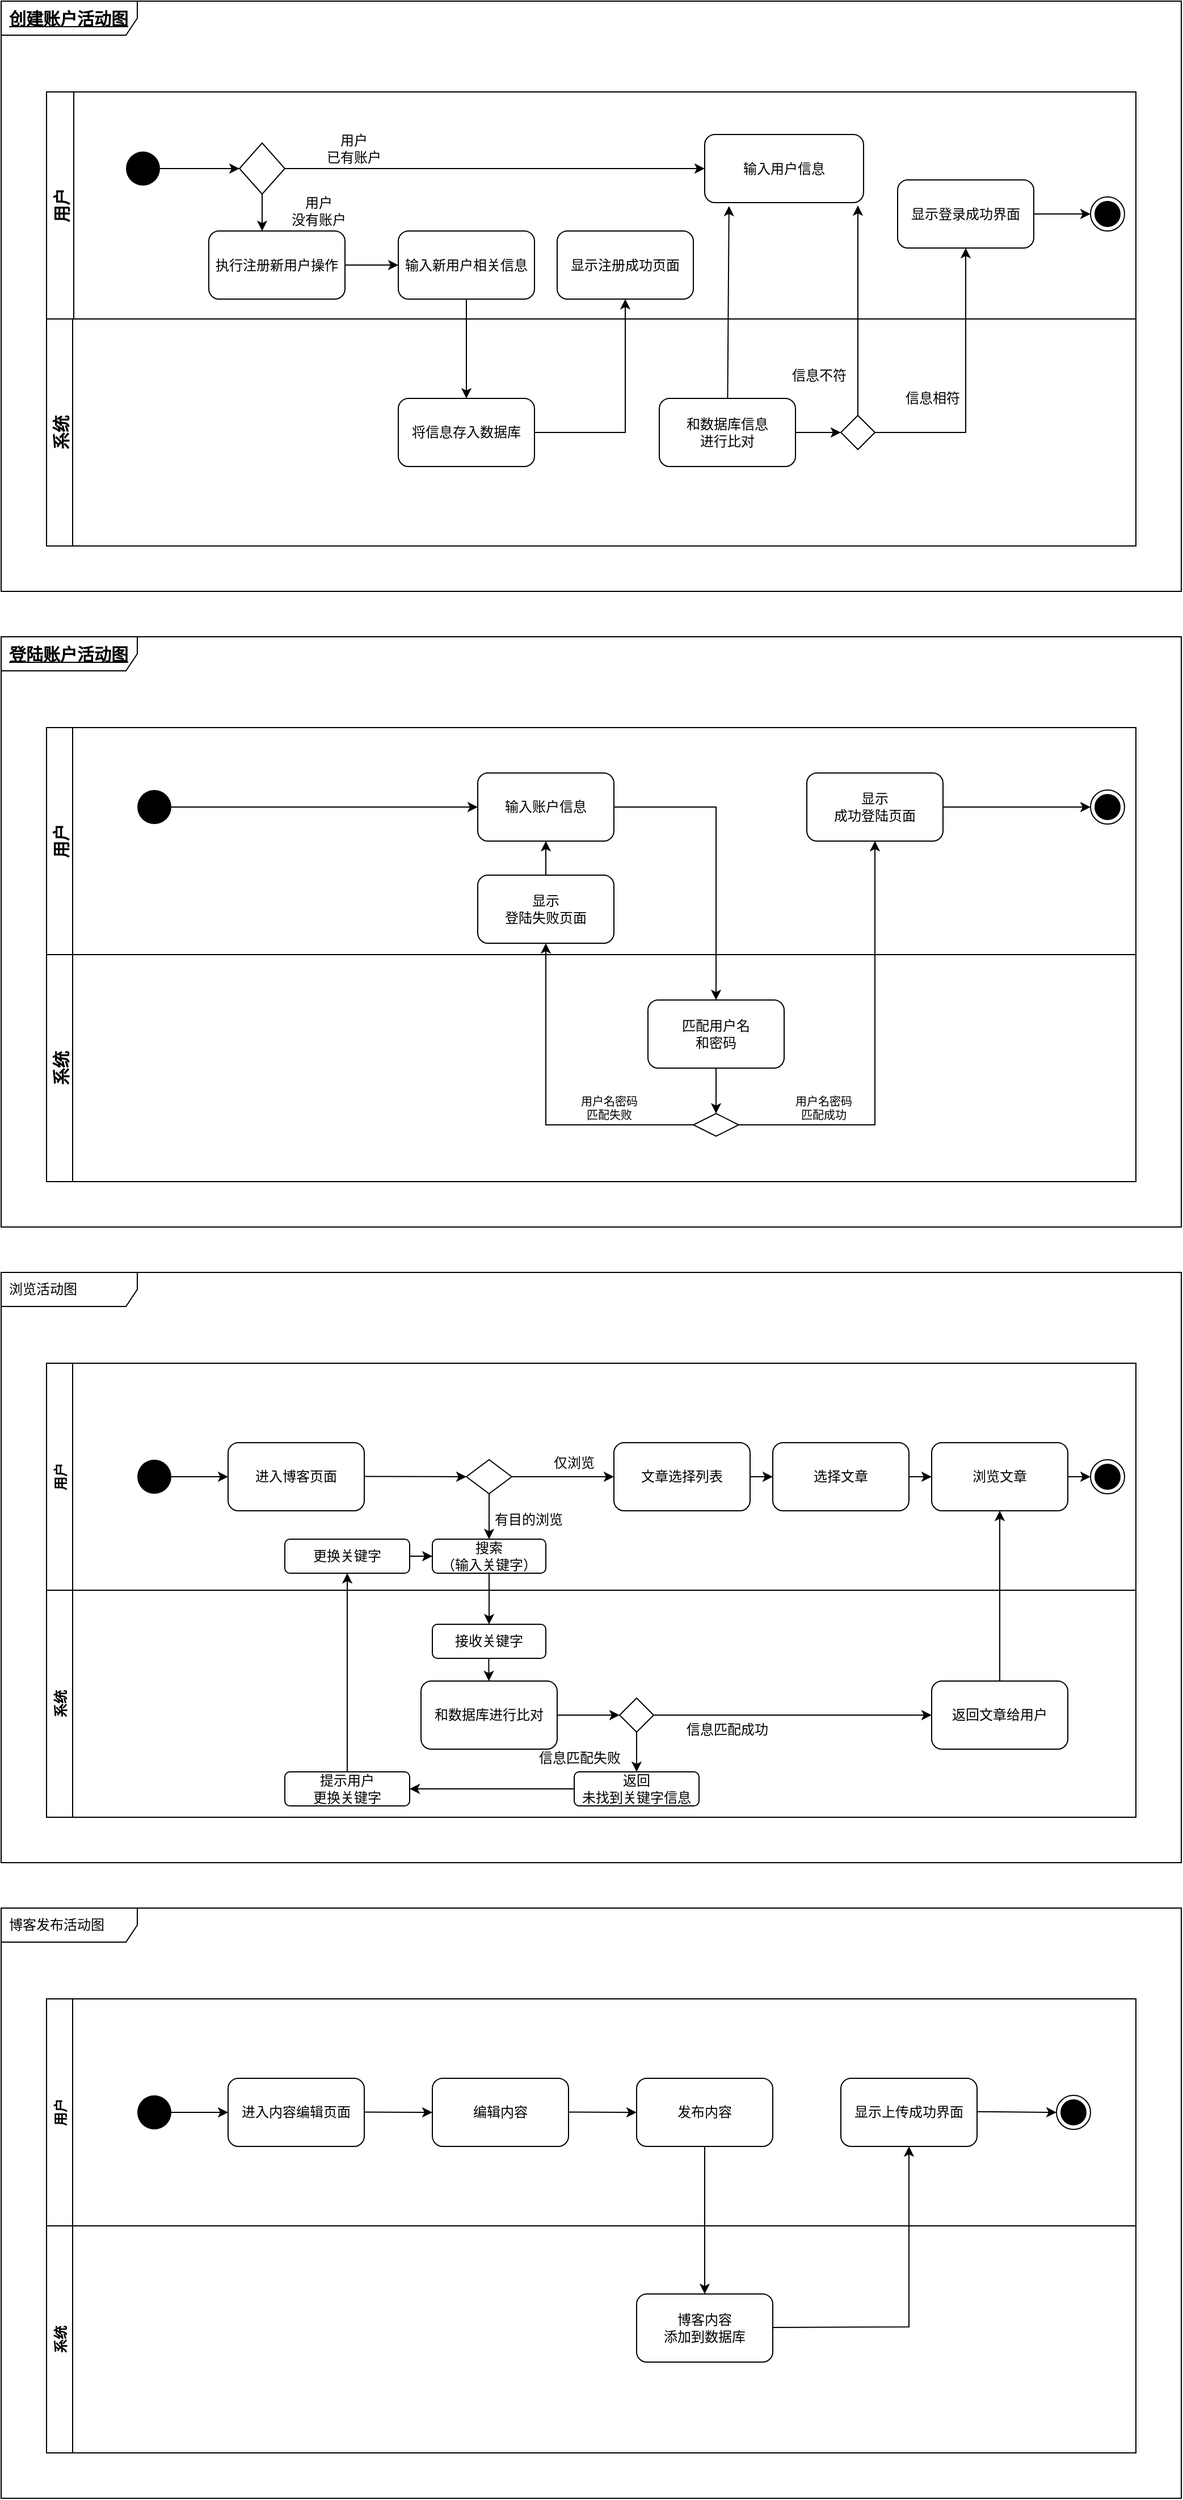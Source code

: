 <mxfile version="18.0.7" type="device" pages="2"><diagram id="VyOUuFxo-4NVgqY9Qghv" name="Page-1"><mxGraphModel dx="209" dy="1901" grid="1" gridSize="10" guides="1" tooltips="1" connect="1" arrows="1" fold="1" page="1" pageScale="1" pageWidth="850" pageHeight="1100" math="0" shadow="0"><root><mxCell id="0"/><mxCell id="1" parent="0"/><mxCell id="5uQV9UeN7LHkwGVn9AdT-33" value="浏览活动图" style="shape=umlFrame;whiteSpace=wrap;html=1;width=120;height=30;boundedLbl=1;verticalAlign=middle;align=left;spacingLeft=5;" parent="1" vertex="1"><mxGeometry x="1120" y="1080" width="1040" height="520" as="geometry"/></mxCell><mxCell id="mzjbOrU-5TcgiReOGmap-36" value="&lt;span style=&quot;font-weight: 700; text-align: center; text-decoration-line: underline;&quot;&gt;登陆账户活动图&lt;/span&gt;" style="shape=umlFrame;whiteSpace=wrap;html=1;width=120;height=30;boundedLbl=1;verticalAlign=middle;align=left;spacingLeft=5;fontSize=15;fillColor=none;" parent="1" vertex="1"><mxGeometry x="1120" y="520" width="1040" height="520" as="geometry"/></mxCell><mxCell id="mzjbOrU-5TcgiReOGmap-33" value="&lt;span style=&quot;font-weight: 700; text-align: center; text-decoration-line: underline;&quot;&gt;创建账户活动图&lt;/span&gt;" style="shape=umlFrame;whiteSpace=wrap;html=1;width=120;height=30;boundedLbl=1;verticalAlign=middle;align=left;spacingLeft=5;fontSize=15;fillColor=none;" parent="1" vertex="1"><mxGeometry x="1120" y="-40" width="1040" height="520" as="geometry"/></mxCell><mxCell id="5uQV9UeN7LHkwGVn9AdT-32" value="博客发布活动图" style="shape=umlFrame;whiteSpace=wrap;html=1;width=120;height=30;boundedLbl=1;verticalAlign=middle;align=left;spacingLeft=5;" parent="1" vertex="1"><mxGeometry x="1120" y="1640" width="1040" height="520" as="geometry"/></mxCell><mxCell id="5uQV9UeN7LHkwGVn9AdT-8" value="用户" style="swimlane;horizontal=0;" parent="1" vertex="1"><mxGeometry x="1160" y="1720" width="960" height="200" as="geometry"/></mxCell><mxCell id="5uQV9UeN7LHkwGVn9AdT-9" value="" style="ellipse;fillColor=#000000;strokeColor=none;" parent="5uQV9UeN7LHkwGVn9AdT-8" vertex="1"><mxGeometry x="80" y="85" width="30" height="30" as="geometry"/></mxCell><mxCell id="5uQV9UeN7LHkwGVn9AdT-14" value="进入内容编辑页面" style="rounded=1;whiteSpace=wrap;html=1;" parent="5uQV9UeN7LHkwGVn9AdT-8" vertex="1"><mxGeometry x="160" y="70" width="120" height="60" as="geometry"/></mxCell><mxCell id="5uQV9UeN7LHkwGVn9AdT-15" value="编辑内容&lt;span style=&quot;color: rgba(0, 0, 0, 0); font-family: monospace; font-size: 0px; text-align: start;&quot;&gt;%3CmxGraphModel%3E%3Croot%3E%3CmxCell%20id%3D%220%22%2F%3E%3CmxCell%20id%3D%221%22%20parent%3D%220%22%2F%3E%3CmxCell%20id%3D%222%22%20value%3D%22%E8%BF%9B%E5%85%A5%E7%BC%96%E8%BE%91%E9%A1%B5%E9%9D%A2%22%20style%3D%22rounded%3D1%3BwhiteSpace%3Dwrap%3Bhtml%3D1%3B%22%20vertex%3D%221%22%20parent%3D%221%22%3E%3CmxGeometry%20x%3D%22240%22%20y%3D%22270%22%20width%3D%22120%22%20height%3D%2260%22%20as%3D%22geometry%22%2F%3E%3C%2FmxCell%3E%3C%2Froot%3E%3C%2FmxGraphModel%3E&lt;/span&gt;" style="rounded=1;whiteSpace=wrap;html=1;" parent="5uQV9UeN7LHkwGVn9AdT-8" vertex="1"><mxGeometry x="340" y="70" width="120" height="60" as="geometry"/></mxCell><mxCell id="5uQV9UeN7LHkwGVn9AdT-16" value="发布内容" style="rounded=1;whiteSpace=wrap;html=1;" parent="5uQV9UeN7LHkwGVn9AdT-8" vertex="1"><mxGeometry x="520" y="70" width="120" height="60" as="geometry"/></mxCell><mxCell id="5uQV9UeN7LHkwGVn9AdT-18" value="显示上传成功界面" style="rounded=1;whiteSpace=wrap;html=1;" parent="5uQV9UeN7LHkwGVn9AdT-8" vertex="1"><mxGeometry x="700" y="70" width="120" height="60" as="geometry"/></mxCell><mxCell id="5uQV9UeN7LHkwGVn9AdT-21" value="" style="endArrow=classic;html=1;rounded=0;exitX=1;exitY=0.5;exitDx=0;exitDy=0;entryX=0;entryY=0.5;entryDx=0;entryDy=0;" parent="5uQV9UeN7LHkwGVn9AdT-8" target="5uQV9UeN7LHkwGVn9AdT-15" edge="1"><mxGeometry width="50" height="50" relative="1" as="geometry"><mxPoint x="280" y="99.76" as="sourcePoint"/><mxPoint x="330" y="99.76" as="targetPoint"/></mxGeometry></mxCell><mxCell id="5uQV9UeN7LHkwGVn9AdT-23" value="" style="endArrow=classic;html=1;rounded=0;exitX=1;exitY=0.5;exitDx=0;exitDy=0;entryX=0;entryY=0.5;entryDx=0;entryDy=0;" parent="5uQV9UeN7LHkwGVn9AdT-8" target="5uQV9UeN7LHkwGVn9AdT-16" edge="1"><mxGeometry width="50" height="50" relative="1" as="geometry"><mxPoint x="460" y="99.76" as="sourcePoint"/><mxPoint x="510" y="99.76" as="targetPoint"/></mxGeometry></mxCell><mxCell id="5uQV9UeN7LHkwGVn9AdT-27" value="" style="ellipse;html=1;shape=endState;fillColor=#000000;strokeColor=#000000;" parent="5uQV9UeN7LHkwGVn9AdT-8" vertex="1"><mxGeometry x="890" y="85" width="30" height="30" as="geometry"/></mxCell><mxCell id="5uQV9UeN7LHkwGVn9AdT-28" value="" style="endArrow=classic;html=1;rounded=0;exitX=1;exitY=0.5;exitDx=0;exitDy=0;entryX=0;entryY=0.5;entryDx=0;entryDy=0;" parent="5uQV9UeN7LHkwGVn9AdT-8" target="5uQV9UeN7LHkwGVn9AdT-27" edge="1"><mxGeometry width="50" height="50" relative="1" as="geometry"><mxPoint x="820" y="99.33" as="sourcePoint"/><mxPoint x="880" y="99.57" as="targetPoint"/></mxGeometry></mxCell><mxCell id="5uQV9UeN7LHkwGVn9AdT-19" value="" style="endArrow=classic;html=1;rounded=0;exitX=1;exitY=0.5;exitDx=0;exitDy=0;entryX=0;entryY=0.5;entryDx=0;entryDy=0;" parent="5uQV9UeN7LHkwGVn9AdT-8" source="5uQV9UeN7LHkwGVn9AdT-9" target="5uQV9UeN7LHkwGVn9AdT-14" edge="1"><mxGeometry width="50" height="50" relative="1" as="geometry"><mxPoint x="400" y="185" as="sourcePoint"/><mxPoint x="150" y="85" as="targetPoint"/></mxGeometry></mxCell><mxCell id="5uQV9UeN7LHkwGVn9AdT-10" value="系统" style="swimlane;horizontal=0;" parent="1" vertex="1"><mxGeometry x="1160" y="1920" width="960" height="200" as="geometry"/></mxCell><mxCell id="5uQV9UeN7LHkwGVn9AdT-17" value="博客内容&lt;br&gt;添加到数据库" style="rounded=1;whiteSpace=wrap;html=1;" parent="5uQV9UeN7LHkwGVn9AdT-10" vertex="1"><mxGeometry x="520" y="60" width="120" height="60" as="geometry"/></mxCell><mxCell id="5uQV9UeN7LHkwGVn9AdT-26" value="" style="endArrow=classic;html=1;rounded=0;exitX=1;exitY=0.5;exitDx=0;exitDy=0;entryX=0.5;entryY=1;entryDx=0;entryDy=0;" parent="5uQV9UeN7LHkwGVn9AdT-10" target="5uQV9UeN7LHkwGVn9AdT-18" edge="1"><mxGeometry width="50" height="50" relative="1" as="geometry"><mxPoint x="640" y="89.47" as="sourcePoint"/><mxPoint x="700" y="89.71" as="targetPoint"/><Array as="points"><mxPoint x="760" y="89"/></Array></mxGeometry></mxCell><mxCell id="5uQV9UeN7LHkwGVn9AdT-24" value="" style="endArrow=classic;html=1;rounded=0;exitX=0.5;exitY=1;exitDx=0;exitDy=0;entryX=0.5;entryY=0;entryDx=0;entryDy=0;" parent="1" source="5uQV9UeN7LHkwGVn9AdT-16" target="5uQV9UeN7LHkwGVn9AdT-17" edge="1"><mxGeometry width="50" height="50" relative="1" as="geometry"><mxPoint x="1690" y="1865" as="sourcePoint"/><mxPoint x="1730" y="1925" as="targetPoint"/></mxGeometry></mxCell><mxCell id="5uQV9UeN7LHkwGVn9AdT-34" value="用户" style="swimlane;horizontal=0;" parent="1" vertex="1"><mxGeometry x="1160" y="1160" width="960" height="200" as="geometry"/></mxCell><mxCell id="5uQV9UeN7LHkwGVn9AdT-35" value="" style="ellipse;fillColor=#000000;strokeColor=none;" parent="5uQV9UeN7LHkwGVn9AdT-34" vertex="1"><mxGeometry x="80" y="85" width="30" height="30" as="geometry"/></mxCell><mxCell id="5uQV9UeN7LHkwGVn9AdT-36" value="进入博客页面" style="rounded=1;whiteSpace=wrap;html=1;" parent="5uQV9UeN7LHkwGVn9AdT-34" vertex="1"><mxGeometry x="160" y="70" width="120" height="60" as="geometry"/></mxCell><mxCell id="5uQV9UeN7LHkwGVn9AdT-38" value="浏览文章" style="rounded=1;whiteSpace=wrap;html=1;" parent="5uQV9UeN7LHkwGVn9AdT-34" vertex="1"><mxGeometry x="780" y="70" width="120" height="60" as="geometry"/></mxCell><mxCell id="5uQV9UeN7LHkwGVn9AdT-40" value="" style="endArrow=classic;html=1;rounded=0;exitX=1;exitY=0.5;exitDx=0;exitDy=0;entryX=0;entryY=0.5;entryDx=0;entryDy=0;" parent="5uQV9UeN7LHkwGVn9AdT-34" target="5uQV9UeN7LHkwGVn9AdT-49" edge="1"><mxGeometry width="50" height="50" relative="1" as="geometry"><mxPoint x="280" y="99.76" as="sourcePoint"/><mxPoint x="340" y="100" as="targetPoint"/></mxGeometry></mxCell><mxCell id="5uQV9UeN7LHkwGVn9AdT-42" value="" style="ellipse;html=1;shape=endState;fillColor=#000000;strokeColor=#000000;" parent="5uQV9UeN7LHkwGVn9AdT-34" vertex="1"><mxGeometry x="920" y="85" width="30" height="30" as="geometry"/></mxCell><mxCell id="5uQV9UeN7LHkwGVn9AdT-43" value="" style="endArrow=classic;html=1;rounded=0;exitX=1;exitY=0.5;exitDx=0;exitDy=0;entryX=0;entryY=0.5;entryDx=0;entryDy=0;" parent="5uQV9UeN7LHkwGVn9AdT-34" source="5uQV9UeN7LHkwGVn9AdT-38" target="5uQV9UeN7LHkwGVn9AdT-42" edge="1"><mxGeometry width="50" height="50" relative="1" as="geometry"><mxPoint x="820" y="99.33" as="sourcePoint"/><mxPoint x="880" y="99.57" as="targetPoint"/></mxGeometry></mxCell><mxCell id="5uQV9UeN7LHkwGVn9AdT-49" value="" style="rhombus;" parent="5uQV9UeN7LHkwGVn9AdT-34" vertex="1"><mxGeometry x="370" y="85" width="40" height="30" as="geometry"/></mxCell><mxCell id="5uQV9UeN7LHkwGVn9AdT-50" value="仅浏览" style="text;html=1;strokeColor=none;fillColor=none;align=center;verticalAlign=middle;whiteSpace=wrap;rounded=0;" parent="5uQV9UeN7LHkwGVn9AdT-34" vertex="1"><mxGeometry x="430" y="80" width="70" height="15" as="geometry"/></mxCell><mxCell id="5uQV9UeN7LHkwGVn9AdT-53" value="有目的浏览" style="text;html=1;strokeColor=none;fillColor=none;align=center;verticalAlign=middle;whiteSpace=wrap;rounded=0;" parent="5uQV9UeN7LHkwGVn9AdT-34" vertex="1"><mxGeometry x="390" y="130" width="70" height="15" as="geometry"/></mxCell><mxCell id="5uQV9UeN7LHkwGVn9AdT-52" value="搜索&lt;br&gt;（输入关键字）" style="rounded=1;whiteSpace=wrap;html=1;" parent="5uQV9UeN7LHkwGVn9AdT-34" vertex="1"><mxGeometry x="340" y="155" width="100" height="30" as="geometry"/></mxCell><mxCell id="5uQV9UeN7LHkwGVn9AdT-57" value="" style="endArrow=classic;html=1;rounded=0;exitX=0.5;exitY=1;exitDx=0;exitDy=0;startArrow=none;entryX=0.5;entryY=0;entryDx=0;entryDy=0;" parent="5uQV9UeN7LHkwGVn9AdT-34" source="5uQV9UeN7LHkwGVn9AdT-49" target="5uQV9UeN7LHkwGVn9AdT-52" edge="1"><mxGeometry width="50" height="50" relative="1" as="geometry"><mxPoint x="389.33" y="130" as="sourcePoint"/><mxPoint x="389" y="145" as="targetPoint"/></mxGeometry></mxCell><mxCell id="8PAccev4c5ejMQWysNrV-1" value="文章选择列表" style="rounded=1;whiteSpace=wrap;html=1;" parent="5uQV9UeN7LHkwGVn9AdT-34" vertex="1"><mxGeometry x="500" y="70" width="120" height="60" as="geometry"/></mxCell><mxCell id="5uQV9UeN7LHkwGVn9AdT-47" value="" style="endArrow=classic;html=1;rounded=0;exitX=1;exitY=0.5;exitDx=0;exitDy=0;entryX=0;entryY=0.5;entryDx=0;entryDy=0;" parent="5uQV9UeN7LHkwGVn9AdT-34" source="5uQV9UeN7LHkwGVn9AdT-35" target="5uQV9UeN7LHkwGVn9AdT-36" edge="1"><mxGeometry width="50" height="50" relative="1" as="geometry"><mxPoint x="400" y="185" as="sourcePoint"/><mxPoint x="150" y="85" as="targetPoint"/></mxGeometry></mxCell><mxCell id="8PAccev4c5ejMQWysNrV-6" style="edgeStyle=orthogonalEdgeStyle;rounded=0;orthogonalLoop=1;jettySize=auto;html=1;" parent="5uQV9UeN7LHkwGVn9AdT-34" source="5uQV9UeN7LHkwGVn9AdT-83" target="5uQV9UeN7LHkwGVn9AdT-52" edge="1"><mxGeometry relative="1" as="geometry"/></mxCell><mxCell id="5uQV9UeN7LHkwGVn9AdT-83" value="更换关键字" style="rounded=1;whiteSpace=wrap;html=1;" parent="5uQV9UeN7LHkwGVn9AdT-34" vertex="1"><mxGeometry x="210" y="155" width="110" height="30" as="geometry"/></mxCell><mxCell id="mcRw-gzGUmot6vl-p1k1-1" value="" style="endArrow=classic;html=1;rounded=0;entryX=0;entryY=0.5;entryDx=0;entryDy=0;exitX=1;exitY=0.5;exitDx=0;exitDy=0;" edge="1" parent="5uQV9UeN7LHkwGVn9AdT-34" source="5uQV9UeN7LHkwGVn9AdT-49" target="8PAccev4c5ejMQWysNrV-1"><mxGeometry width="50" height="50" relative="1" as="geometry"><mxPoint x="480" y="180" as="sourcePoint"/><mxPoint x="520" y="130" as="targetPoint"/></mxGeometry></mxCell><mxCell id="5uQV9UeN7LHkwGVn9AdT-44" value="系统" style="swimlane;horizontal=0;" parent="1" vertex="1"><mxGeometry x="1160" y="1360" width="960" height="200" as="geometry"/></mxCell><mxCell id="5uQV9UeN7LHkwGVn9AdT-45" value="返回文章给用户" style="rounded=1;whiteSpace=wrap;html=1;" parent="5uQV9UeN7LHkwGVn9AdT-44" vertex="1"><mxGeometry x="780" y="80" width="120" height="60" as="geometry"/></mxCell><mxCell id="5uQV9UeN7LHkwGVn9AdT-54" value="和数据库进行比对" style="rounded=1;whiteSpace=wrap;html=1;" parent="5uQV9UeN7LHkwGVn9AdT-44" vertex="1"><mxGeometry x="330" y="80" width="120" height="60" as="geometry"/></mxCell><mxCell id="5uQV9UeN7LHkwGVn9AdT-56" value="接收关键字" style="rounded=1;whiteSpace=wrap;html=1;" parent="5uQV9UeN7LHkwGVn9AdT-44" vertex="1"><mxGeometry x="340" y="30" width="100" height="30" as="geometry"/></mxCell><mxCell id="5uQV9UeN7LHkwGVn9AdT-58" value="" style="endArrow=classic;html=1;rounded=0;exitX=0.5;exitY=1;exitDx=0;exitDy=0;startArrow=none;" parent="5uQV9UeN7LHkwGVn9AdT-44" target="5uQV9UeN7LHkwGVn9AdT-54" edge="1"><mxGeometry width="50" height="50" relative="1" as="geometry"><mxPoint x="389.67" y="60" as="sourcePoint"/><mxPoint x="389.67" y="100" as="targetPoint"/></mxGeometry></mxCell><mxCell id="5uQV9UeN7LHkwGVn9AdT-59" value="" style="endArrow=classic;html=1;rounded=0;exitX=1;exitY=0.5;exitDx=0;exitDy=0;entryX=0;entryY=0.5;entryDx=0;entryDy=0;" parent="5uQV9UeN7LHkwGVn9AdT-44" target="5uQV9UeN7LHkwGVn9AdT-62" edge="1"><mxGeometry width="50" height="50" relative="1" as="geometry"><mxPoint x="450" y="110.0" as="sourcePoint"/><mxPoint x="490" y="109.62" as="targetPoint"/></mxGeometry></mxCell><mxCell id="8PAccev4c5ejMQWysNrV-3" style="edgeStyle=orthogonalEdgeStyle;rounded=0;orthogonalLoop=1;jettySize=auto;html=1;" parent="5uQV9UeN7LHkwGVn9AdT-44" source="5uQV9UeN7LHkwGVn9AdT-62" target="5uQV9UeN7LHkwGVn9AdT-75" edge="1"><mxGeometry relative="1" as="geometry"/></mxCell><mxCell id="5uQV9UeN7LHkwGVn9AdT-62" value="" style="rhombus;" parent="5uQV9UeN7LHkwGVn9AdT-44" vertex="1"><mxGeometry x="505" y="95" width="30" height="30" as="geometry"/></mxCell><mxCell id="5uQV9UeN7LHkwGVn9AdT-72" value="信息匹配成功" style="text;html=1;strokeColor=none;fillColor=none;align=center;verticalAlign=middle;whiteSpace=wrap;rounded=0;" parent="5uQV9UeN7LHkwGVn9AdT-44" vertex="1"><mxGeometry x="560" y="115" width="80" height="15" as="geometry"/></mxCell><mxCell id="8PAccev4c5ejMQWysNrV-4" style="edgeStyle=orthogonalEdgeStyle;rounded=0;orthogonalLoop=1;jettySize=auto;html=1;" parent="5uQV9UeN7LHkwGVn9AdT-44" source="5uQV9UeN7LHkwGVn9AdT-75" target="5uQV9UeN7LHkwGVn9AdT-80" edge="1"><mxGeometry relative="1" as="geometry"/></mxCell><mxCell id="5uQV9UeN7LHkwGVn9AdT-75" value="返回&lt;br&gt;未找到关键字信息" style="rounded=1;whiteSpace=wrap;html=1;" parent="5uQV9UeN7LHkwGVn9AdT-44" vertex="1"><mxGeometry x="465" y="160" width="110" height="30" as="geometry"/></mxCell><mxCell id="5uQV9UeN7LHkwGVn9AdT-76" value="" style="endArrow=classic;html=1;rounded=0;exitX=1;exitY=0.5;exitDx=0;exitDy=0;entryX=0;entryY=0.5;entryDx=0;entryDy=0;" parent="5uQV9UeN7LHkwGVn9AdT-44" source="5uQV9UeN7LHkwGVn9AdT-62" target="5uQV9UeN7LHkwGVn9AdT-45" edge="1"><mxGeometry width="50" height="50" relative="1" as="geometry"><mxPoint x="550" y="140.38" as="sourcePoint"/><mxPoint x="590" y="140" as="targetPoint"/></mxGeometry></mxCell><mxCell id="5uQV9UeN7LHkwGVn9AdT-77" value="信息匹配失败" style="text;html=1;strokeColor=none;fillColor=none;align=center;verticalAlign=middle;whiteSpace=wrap;rounded=0;" parent="5uQV9UeN7LHkwGVn9AdT-44" vertex="1"><mxGeometry x="430" y="140" width="80" height="15" as="geometry"/></mxCell><mxCell id="5uQV9UeN7LHkwGVn9AdT-80" value="提示用户&lt;br&gt;更换关键字" style="rounded=1;whiteSpace=wrap;html=1;" parent="5uQV9UeN7LHkwGVn9AdT-44" vertex="1"><mxGeometry x="210" y="160" width="110" height="30" as="geometry"/></mxCell><mxCell id="5uQV9UeN7LHkwGVn9AdT-51" value="" style="endArrow=classic;html=1;rounded=0;exitX=0.5;exitY=1;exitDx=0;exitDy=0;startArrow=none;entryX=0.5;entryY=0;entryDx=0;entryDy=0;" parent="1" source="5uQV9UeN7LHkwGVn9AdT-52" target="5uQV9UeN7LHkwGVn9AdT-56" edge="1"><mxGeometry width="50" height="50" relative="1" as="geometry"><mxPoint x="1539.09" y="1275" as="sourcePoint"/><mxPoint x="1539" y="1370" as="targetPoint"/></mxGeometry></mxCell><mxCell id="5uQV9UeN7LHkwGVn9AdT-60" value="" style="endArrow=classic;html=1;rounded=0;exitX=0.5;exitY=0;exitDx=0;exitDy=0;startArrow=none;entryX=0.5;entryY=1;entryDx=0;entryDy=0;" parent="1" source="5uQV9UeN7LHkwGVn9AdT-45" target="5uQV9UeN7LHkwGVn9AdT-38" edge="1"><mxGeometry width="50" height="50" relative="1" as="geometry"><mxPoint x="1549.67" y="1410.0" as="sourcePoint"/><mxPoint x="1549.884" y="1465.0" as="targetPoint"/></mxGeometry></mxCell><mxCell id="mzjbOrU-5TcgiReOGmap-18" value="用户" style="swimlane;horizontal=0;fontSize=15;fillColor=none;startSize=24;" parent="1" vertex="1"><mxGeometry x="1160" y="40" width="960" height="200" as="geometry"/></mxCell><mxCell id="8PAccev4c5ejMQWysNrV-35" style="edgeStyle=orthogonalEdgeStyle;rounded=0;orthogonalLoop=1;jettySize=auto;html=1;entryX=0;entryY=0.5;entryDx=0;entryDy=0;" parent="mzjbOrU-5TcgiReOGmap-18" source="mzjbOrU-5TcgiReOGmap-19" target="mzjbOrU-5TcgiReOGmap-20" edge="1"><mxGeometry relative="1" as="geometry"/></mxCell><mxCell id="mzjbOrU-5TcgiReOGmap-19" value="" style="ellipse;fillColor=#000000;strokeColor=none;fontSize=16;" parent="mzjbOrU-5TcgiReOGmap-18" vertex="1"><mxGeometry x="70" y="52.5" width="30" height="30" as="geometry"/></mxCell><mxCell id="mzjbOrU-5TcgiReOGmap-20" value="" style="rhombus;whiteSpace=wrap;html=1;fontSize=16;fillColor=none;" parent="mzjbOrU-5TcgiReOGmap-18" vertex="1"><mxGeometry x="170" y="45" width="40" height="45" as="geometry"/></mxCell><mxCell id="mzjbOrU-5TcgiReOGmap-25" value="用户&lt;br&gt;没有账户" style="text;html=1;strokeColor=none;fillColor=none;align=center;verticalAlign=middle;whiteSpace=wrap;rounded=0;fontSize=12;" parent="mzjbOrU-5TcgiReOGmap-18" vertex="1"><mxGeometry x="210" y="90" width="60" height="30" as="geometry"/></mxCell><mxCell id="mzjbOrU-5TcgiReOGmap-29" value="" style="ellipse;html=1;shape=endState;fillColor=#000000;strokeColor=#000000;fontSize=12;" parent="mzjbOrU-5TcgiReOGmap-18" vertex="1"><mxGeometry x="920" y="92.5" width="30" height="30" as="geometry"/></mxCell><mxCell id="8PAccev4c5ejMQWysNrV-73" style="edgeStyle=orthogonalEdgeStyle;rounded=0;orthogonalLoop=1;jettySize=auto;html=1;entryX=0;entryY=0.5;entryDx=0;entryDy=0;" parent="mzjbOrU-5TcgiReOGmap-18" source="8PAccev4c5ejMQWysNrV-59" target="mzjbOrU-5TcgiReOGmap-29" edge="1"><mxGeometry relative="1" as="geometry"/></mxCell><mxCell id="8PAccev4c5ejMQWysNrV-59" value="显示登录成功界面" style="rounded=1;whiteSpace=wrap;html=1;" parent="mzjbOrU-5TcgiReOGmap-18" vertex="1"><mxGeometry x="750" y="77.5" width="120" height="60" as="geometry"/></mxCell><mxCell id="8PAccev4c5ejMQWysNrV-28" value="输入用户信息" style="rounded=1;whiteSpace=wrap;html=1;" parent="mzjbOrU-5TcgiReOGmap-18" vertex="1"><mxGeometry x="580" y="37.5" width="140" height="60" as="geometry"/></mxCell><mxCell id="8PAccev4c5ejMQWysNrV-33" value="执行注册新用户操作" style="rounded=1;whiteSpace=wrap;html=1;" parent="mzjbOrU-5TcgiReOGmap-18" vertex="1"><mxGeometry x="143" y="122.5" width="120" height="60" as="geometry"/></mxCell><mxCell id="8PAccev4c5ejMQWysNrV-74" style="edgeStyle=orthogonalEdgeStyle;rounded=0;orthogonalLoop=1;jettySize=auto;html=1;" parent="mzjbOrU-5TcgiReOGmap-18" source="mzjbOrU-5TcgiReOGmap-20" target="8PAccev4c5ejMQWysNrV-33" edge="1"><mxGeometry relative="1" as="geometry"><Array as="points"><mxPoint x="190" y="120"/><mxPoint x="190" y="120"/></Array></mxGeometry></mxCell><mxCell id="8PAccev4c5ejMQWysNrV-66" value="输入新用户相关信息" style="rounded=1;whiteSpace=wrap;html=1;" parent="mzjbOrU-5TcgiReOGmap-18" vertex="1"><mxGeometry x="310" y="122.5" width="120" height="60" as="geometry"/></mxCell><mxCell id="8PAccev4c5ejMQWysNrV-76" style="edgeStyle=orthogonalEdgeStyle;rounded=0;orthogonalLoop=1;jettySize=auto;html=1;" parent="mzjbOrU-5TcgiReOGmap-18" source="8PAccev4c5ejMQWysNrV-33" target="8PAccev4c5ejMQWysNrV-66" edge="1"><mxGeometry relative="1" as="geometry"/></mxCell><mxCell id="8PAccev4c5ejMQWysNrV-69" style="edgeStyle=orthogonalEdgeStyle;rounded=0;orthogonalLoop=1;jettySize=auto;html=1;" parent="mzjbOrU-5TcgiReOGmap-18" source="mzjbOrU-5TcgiReOGmap-20" target="8PAccev4c5ejMQWysNrV-28" edge="1"><mxGeometry relative="1" as="geometry"><Array as="points"/></mxGeometry></mxCell><mxCell id="8PAccev4c5ejMQWysNrV-78" value="显示注册成功页面" style="rounded=1;whiteSpace=wrap;html=1;" parent="mzjbOrU-5TcgiReOGmap-18" vertex="1"><mxGeometry x="450" y="122.5" width="120" height="60" as="geometry"/></mxCell><mxCell id="mzjbOrU-5TcgiReOGmap-32" value="系统" style="swimlane;horizontal=0;fontSize=15;fillColor=none;" parent="1" vertex="1"><mxGeometry x="1160" y="240" width="960" height="200" as="geometry"/></mxCell><mxCell id="8PAccev4c5ejMQWysNrV-57" value="" style="rhombus;whiteSpace=wrap;html=1;fontSize=16;fillColor=none;" parent="mzjbOrU-5TcgiReOGmap-32" vertex="1"><mxGeometry x="700" y="85" width="30" height="30" as="geometry"/></mxCell><mxCell id="8PAccev4c5ejMQWysNrV-60" value="和数据库信息&lt;br&gt;进行比对" style="rounded=1;whiteSpace=wrap;html=1;" parent="mzjbOrU-5TcgiReOGmap-32" vertex="1"><mxGeometry x="540" y="70" width="120" height="60" as="geometry"/></mxCell><mxCell id="8PAccev4c5ejMQWysNrV-65" value="将信息存入数据库" style="rounded=1;whiteSpace=wrap;html=1;" parent="mzjbOrU-5TcgiReOGmap-32" vertex="1"><mxGeometry x="310" y="70" width="120" height="60" as="geometry"/></mxCell><mxCell id="Y7CVGSQRvyMWJa-7rbrY-2" value="" style="endArrow=classic;html=1;rounded=0;exitX=1;exitY=0.5;exitDx=0;exitDy=0;entryX=0;entryY=0.5;entryDx=0;entryDy=0;" parent="mzjbOrU-5TcgiReOGmap-32" source="8PAccev4c5ejMQWysNrV-60" target="8PAccev4c5ejMQWysNrV-57" edge="1"><mxGeometry width="50" height="50" relative="1" as="geometry"><mxPoint x="410" y="150" as="sourcePoint"/><mxPoint x="460" y="100" as="targetPoint"/></mxGeometry></mxCell><mxCell id="mzjbOrU-5TcgiReOGmap-34" value="用户" style="swimlane;horizontal=0;fontSize=15;fillColor=none;startSize=23;" parent="1" vertex="1"><mxGeometry x="1160" y="600" width="960" height="200" as="geometry"/></mxCell><mxCell id="8PAccev4c5ejMQWysNrV-15" style="edgeStyle=orthogonalEdgeStyle;rounded=0;orthogonalLoop=1;jettySize=auto;html=1;" parent="mzjbOrU-5TcgiReOGmap-34" source="mzjbOrU-5TcgiReOGmap-4" target="8PAccev4c5ejMQWysNrV-11" edge="1"><mxGeometry relative="1" as="geometry"/></mxCell><mxCell id="mzjbOrU-5TcgiReOGmap-4" value="" style="ellipse;fillColor=#000000;strokeColor=none;fontSize=16;" parent="mzjbOrU-5TcgiReOGmap-34" vertex="1"><mxGeometry x="80" y="55" width="30" height="30" as="geometry"/></mxCell><mxCell id="mzjbOrU-5TcgiReOGmap-10" value="" style="ellipse;html=1;shape=endState;fillColor=#000000;strokeColor=#000000;fontSize=12;" parent="mzjbOrU-5TcgiReOGmap-34" vertex="1"><mxGeometry x="920" y="55" width="30" height="30" as="geometry"/></mxCell><mxCell id="8PAccev4c5ejMQWysNrV-11" value="输入账户信息" style="rounded=1;whiteSpace=wrap;html=1;" parent="mzjbOrU-5TcgiReOGmap-34" vertex="1"><mxGeometry x="380" y="40" width="120" height="60" as="geometry"/></mxCell><mxCell id="8PAccev4c5ejMQWysNrV-25" style="edgeStyle=orthogonalEdgeStyle;rounded=0;orthogonalLoop=1;jettySize=auto;html=1;entryX=0;entryY=0.5;entryDx=0;entryDy=0;" parent="mzjbOrU-5TcgiReOGmap-34" source="8PAccev4c5ejMQWysNrV-12" target="mzjbOrU-5TcgiReOGmap-10" edge="1"><mxGeometry relative="1" as="geometry"/></mxCell><mxCell id="8PAccev4c5ejMQWysNrV-12" value="显示&lt;br&gt;成功登陆页面&lt;span style=&quot;color: rgba(0, 0, 0, 0); font-family: monospace; font-size: 0px; text-align: start;&quot;&gt;%3CmxGraphModel%3E%3Croot%3E%3CmxCell%20id%3D%220%22%2F%3E%3CmxCell%20id%3D%221%22%20parent%3D%220%22%2F%3E%3CmxCell%20id%3D%222%22%20value%3D%22%E8%BE%93%E5%85%A5%E8%B4%A6%E6%88%B7%E4%BF%A1%E6%81%AF%22%20style%3D%22rounded%3D1%3BwhiteSpace%3Dwrap%3Bhtml%3D1%3B%22%20vertex%3D%221%22%20parent%3D%221%22%3E%3CmxGeometry%20x%3D%221300%22%20y%3D%22620%22%20width%3D%22120%22%20height%3D%2260%22%20as%3D%22geometry%22%2F%3E%3C%2FmxCell%3E%3C%2Froot%3E%3C%2FmxGraphModel%3E&lt;/span&gt;" style="rounded=1;whiteSpace=wrap;html=1;" parent="mzjbOrU-5TcgiReOGmap-34" vertex="1"><mxGeometry x="670" y="40" width="120" height="60" as="geometry"/></mxCell><mxCell id="8PAccev4c5ejMQWysNrV-24" style="edgeStyle=orthogonalEdgeStyle;rounded=0;orthogonalLoop=1;jettySize=auto;html=1;" parent="mzjbOrU-5TcgiReOGmap-34" source="8PAccev4c5ejMQWysNrV-19" target="8PAccev4c5ejMQWysNrV-11" edge="1"><mxGeometry relative="1" as="geometry"/></mxCell><mxCell id="8PAccev4c5ejMQWysNrV-19" value="显示&lt;br&gt;登陆失败页面&lt;span style=&quot;color: rgba(0, 0, 0, 0); font-family: monospace; font-size: 0px; text-align: start;&quot;&gt;%3CmxGraphModel%3E%3Croot%3E%3CmxCell%20id%3D%220%22%2F%3E%3CmxCell%20id%3D%221%22%20parent%3D%220%22%2F%3E%3CmxCell%20id%3D%222%22%20value%3D%22%E8%BE%93%E5%85%A5%E8%B4%A6%E6%88%B7%E4%BF%A1%E6%81%AF%22%20style%3D%22rounded%3D1%3BwhiteSpace%3Dwrap%3Bhtml%3D1%3B%22%20vertex%3D%221%22%20parent%3D%221%22%3E%3CmxGeometry%20x%3D%221300%22%20y%3D%22620%22%20width%3D%22120%22%20height%3D%2260%22%20as%3D%22geometry%22%2F%3E%3C%2FmxCell%3E%3C%2Froot%3E%3C%2FmxGraphModel%3E&lt;/span&gt;" style="rounded=1;whiteSpace=wrap;html=1;" parent="mzjbOrU-5TcgiReOGmap-34" vertex="1"><mxGeometry x="380" y="130" width="120" height="60" as="geometry"/></mxCell><mxCell id="8PAccev4c5ejMQWysNrV-7" style="edgeStyle=orthogonalEdgeStyle;rounded=0;orthogonalLoop=1;jettySize=auto;html=1;entryX=0.5;entryY=1;entryDx=0;entryDy=0;" parent="1" source="5uQV9UeN7LHkwGVn9AdT-80" target="5uQV9UeN7LHkwGVn9AdT-83" edge="1"><mxGeometry relative="1" as="geometry"/></mxCell><mxCell id="8PAccev4c5ejMQWysNrV-10" style="edgeStyle=orthogonalEdgeStyle;rounded=0;orthogonalLoop=1;jettySize=auto;html=1;" parent="1" source="8PAccev4c5ejMQWysNrV-8" target="5uQV9UeN7LHkwGVn9AdT-38" edge="1"><mxGeometry relative="1" as="geometry"/></mxCell><mxCell id="8PAccev4c5ejMQWysNrV-8" value="选择文章" style="rounded=1;whiteSpace=wrap;html=1;" parent="1" vertex="1"><mxGeometry x="1800" y="1230" width="120" height="60" as="geometry"/></mxCell><mxCell id="8PAccev4c5ejMQWysNrV-9" style="edgeStyle=orthogonalEdgeStyle;rounded=0;orthogonalLoop=1;jettySize=auto;html=1;entryX=0;entryY=0.5;entryDx=0;entryDy=0;" parent="1" source="8PAccev4c5ejMQWysNrV-1" target="8PAccev4c5ejMQWysNrV-8" edge="1"><mxGeometry relative="1" as="geometry"/></mxCell><mxCell id="mzjbOrU-5TcgiReOGmap-35" value="系统" style="swimlane;horizontal=0;fontSize=15;fillColor=none;" parent="1" vertex="1"><mxGeometry x="1160" y="800" width="960" height="200" as="geometry"/></mxCell><mxCell id="8PAccev4c5ejMQWysNrV-17" style="edgeStyle=orthogonalEdgeStyle;rounded=0;orthogonalLoop=1;jettySize=auto;html=1;" parent="mzjbOrU-5TcgiReOGmap-35" source="8PAccev4c5ejMQWysNrV-13" target="mzjbOrU-5TcgiReOGmap-15" edge="1"><mxGeometry relative="1" as="geometry"/></mxCell><mxCell id="8PAccev4c5ejMQWysNrV-13" value="匹配用户名&lt;br&gt;和密码" style="rounded=1;whiteSpace=wrap;html=1;" parent="mzjbOrU-5TcgiReOGmap-35" vertex="1"><mxGeometry x="530" y="40" width="120" height="60" as="geometry"/></mxCell><mxCell id="mzjbOrU-5TcgiReOGmap-15" value="" style="rhombus;whiteSpace=wrap;html=1;fontSize=15;fillColor=none;" parent="mzjbOrU-5TcgiReOGmap-35" vertex="1"><mxGeometry x="570" y="140" width="40" height="20" as="geometry"/></mxCell><mxCell id="mzjbOrU-5TcgiReOGmap-16" value="用户名密码&lt;br&gt;匹配成功" style="text;html=1;strokeColor=none;fillColor=none;align=center;verticalAlign=middle;whiteSpace=wrap;rounded=0;fontSize=10;" parent="mzjbOrU-5TcgiReOGmap-35" vertex="1"><mxGeometry x="650" y="120" width="70" height="30" as="geometry"/></mxCell><mxCell id="8PAccev4c5ejMQWysNrV-18" style="edgeStyle=orthogonalEdgeStyle;rounded=0;orthogonalLoop=1;jettySize=auto;html=1;" parent="1" source="mzjbOrU-5TcgiReOGmap-15" target="8PAccev4c5ejMQWysNrV-12" edge="1"><mxGeometry relative="1" as="geometry"/></mxCell><mxCell id="8PAccev4c5ejMQWysNrV-20" style="edgeStyle=orthogonalEdgeStyle;rounded=0;orthogonalLoop=1;jettySize=auto;html=1;" parent="1" source="mzjbOrU-5TcgiReOGmap-15" target="8PAccev4c5ejMQWysNrV-19" edge="1"><mxGeometry relative="1" as="geometry"/></mxCell><mxCell id="8PAccev4c5ejMQWysNrV-22" style="edgeStyle=orthogonalEdgeStyle;rounded=0;orthogonalLoop=1;jettySize=auto;html=1;" parent="1" source="8PAccev4c5ejMQWysNrV-11" target="8PAccev4c5ejMQWysNrV-13" edge="1"><mxGeometry relative="1" as="geometry"/></mxCell><mxCell id="8PAccev4c5ejMQWysNrV-23" value="用户名密码&lt;br&gt;匹配失败" style="text;html=1;strokeColor=none;fillColor=none;align=center;verticalAlign=middle;whiteSpace=wrap;rounded=0;fontSize=10;" parent="1" vertex="1"><mxGeometry x="1621" y="920" width="70" height="30" as="geometry"/></mxCell><mxCell id="mzjbOrU-5TcgiReOGmap-23" value="用户&lt;br&gt;已有账户" style="text;html=1;strokeColor=none;fillColor=none;align=center;verticalAlign=middle;whiteSpace=wrap;rounded=0;fontSize=12;" parent="1" vertex="1"><mxGeometry x="1400" y="70" width="62" height="40" as="geometry"/></mxCell><mxCell id="8PAccev4c5ejMQWysNrV-67" style="edgeStyle=orthogonalEdgeStyle;rounded=0;orthogonalLoop=1;jettySize=auto;html=1;entryX=0.5;entryY=0;entryDx=0;entryDy=0;" parent="1" source="8PAccev4c5ejMQWysNrV-66" target="8PAccev4c5ejMQWysNrV-65" edge="1"><mxGeometry relative="1" as="geometry"/></mxCell><mxCell id="8PAccev4c5ejMQWysNrV-71" style="edgeStyle=orthogonalEdgeStyle;rounded=0;orthogonalLoop=1;jettySize=auto;html=1;entryX=0.5;entryY=1;entryDx=0;entryDy=0;" parent="1" source="8PAccev4c5ejMQWysNrV-57" target="8PAccev4c5ejMQWysNrV-59" edge="1"><mxGeometry relative="1" as="geometry"/></mxCell><mxCell id="8PAccev4c5ejMQWysNrV-79" style="edgeStyle=orthogonalEdgeStyle;rounded=0;orthogonalLoop=1;jettySize=auto;html=1;" parent="1" source="8PAccev4c5ejMQWysNrV-65" target="8PAccev4c5ejMQWysNrV-78" edge="1"><mxGeometry relative="1" as="geometry"/></mxCell><mxCell id="8PAccev4c5ejMQWysNrV-82" value="信息不符" style="text;html=1;strokeColor=none;fillColor=none;align=center;verticalAlign=middle;whiteSpace=wrap;rounded=0;fontSize=12;" parent="1" vertex="1"><mxGeometry x="1810" y="270" width="62" height="40" as="geometry"/></mxCell><mxCell id="8PAccev4c5ejMQWysNrV-83" value="信息相符" style="text;html=1;strokeColor=none;fillColor=none;align=center;verticalAlign=middle;whiteSpace=wrap;rounded=0;fontSize=12;" parent="1" vertex="1"><mxGeometry x="1910" y="290" width="62" height="40" as="geometry"/></mxCell><mxCell id="mcRw-gzGUmot6vl-p1k1-2" value="" style="endArrow=classic;html=1;rounded=0;exitX=0.5;exitY=0;exitDx=0;exitDy=0;" edge="1" parent="1" source="8PAccev4c5ejMQWysNrV-57"><mxGeometry width="50" height="50" relative="1" as="geometry"><mxPoint x="1630" y="340" as="sourcePoint"/><mxPoint x="1875" y="140" as="targetPoint"/><Array as="points"/></mxGeometry></mxCell><mxCell id="mcRw-gzGUmot6vl-p1k1-3" value="" style="endArrow=classic;html=1;rounded=0;entryX=0.153;entryY=1.049;entryDx=0;entryDy=0;entryPerimeter=0;" edge="1" parent="1" source="8PAccev4c5ejMQWysNrV-60" target="8PAccev4c5ejMQWysNrV-28"><mxGeometry width="50" height="50" relative="1" as="geometry"><mxPoint x="1630" y="340" as="sourcePoint"/><mxPoint x="1680" y="290" as="targetPoint"/></mxGeometry></mxCell></root></mxGraphModel></diagram><diagram id="-O2mWcz9teX19fr3cF-D" name="Page-2"><mxGraphModel dx="1042" dy="801" grid="1" gridSize="10" guides="1" tooltips="1" connect="1" arrows="1" fold="1" page="1" pageScale="1" pageWidth="827" pageHeight="1169" math="0" shadow="0"><root><mxCell id="0"/><mxCell id="1" parent="0"/></root></mxGraphModel></diagram></mxfile>